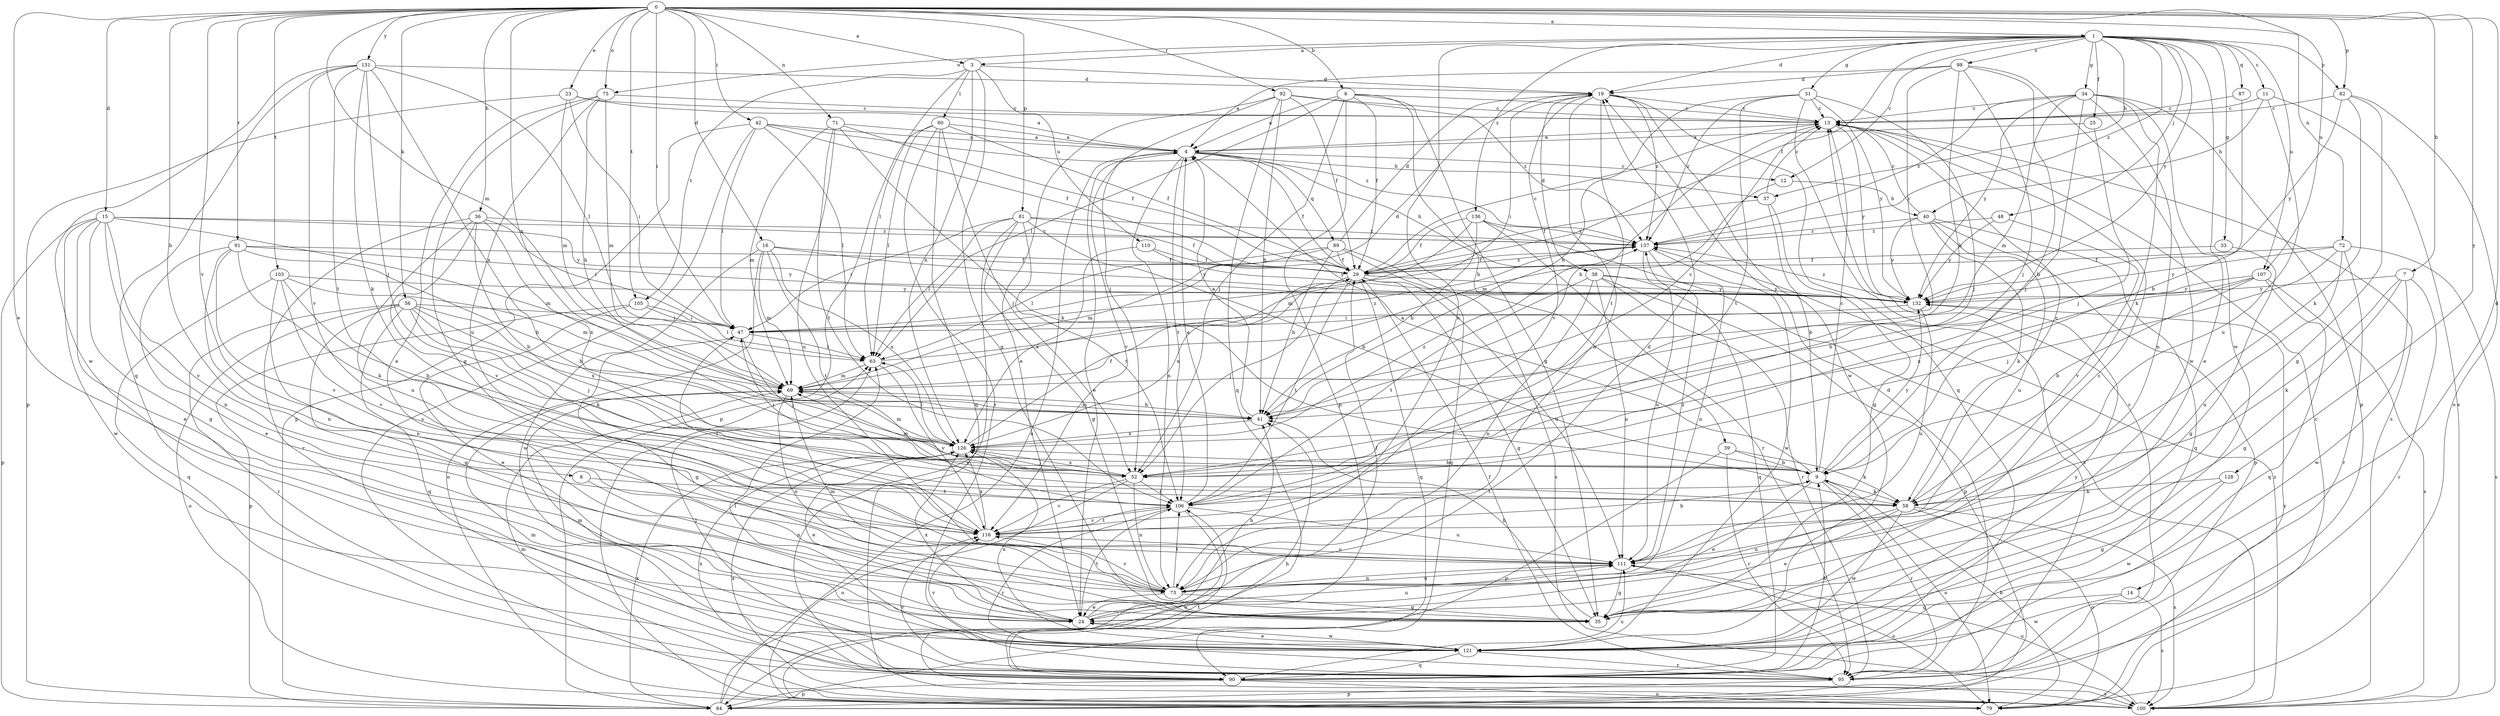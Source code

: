 strict digraph  {
0;
1;
3;
4;
6;
7;
8;
9;
11;
12;
13;
14;
15;
16;
19;
23;
24;
25;
29;
31;
33;
34;
35;
36;
37;
38;
39;
40;
41;
42;
47;
48;
52;
56;
58;
60;
63;
69;
71;
72;
73;
75;
79;
81;
82;
84;
87;
89;
90;
91;
92;
95;
98;
100;
103;
105;
106;
107;
110;
111;
116;
121;
126;
128;
131;
132;
136;
137;
0 -> 1  [label=a];
0 -> 3  [label=a];
0 -> 6  [label=b];
0 -> 7  [label=b];
0 -> 8  [label=b];
0 -> 14  [label=d];
0 -> 15  [label=d];
0 -> 16  [label=d];
0 -> 23  [label=e];
0 -> 24  [label=e];
0 -> 36  [label=h];
0 -> 42  [label=i];
0 -> 47  [label=i];
0 -> 56  [label=k];
0 -> 69  [label=m];
0 -> 71  [label=n];
0 -> 72  [label=n];
0 -> 75  [label=o];
0 -> 81  [label=p];
0 -> 82  [label=p];
0 -> 91  [label=r];
0 -> 92  [label=r];
0 -> 103  [label=t];
0 -> 105  [label=t];
0 -> 107  [label=u];
0 -> 116  [label=v];
0 -> 126  [label=x];
0 -> 128  [label=y];
0 -> 131  [label=y];
1 -> 3  [label=a];
1 -> 11  [label=c];
1 -> 12  [label=c];
1 -> 19  [label=d];
1 -> 25  [label=f];
1 -> 29  [label=f];
1 -> 31  [label=g];
1 -> 33  [label=g];
1 -> 34  [label=g];
1 -> 37  [label=h];
1 -> 48  [label=j];
1 -> 73  [label=n];
1 -> 75  [label=o];
1 -> 82  [label=p];
1 -> 87  [label=q];
1 -> 98  [label=s];
1 -> 107  [label=u];
1 -> 121  [label=w];
1 -> 132  [label=y];
1 -> 136  [label=z];
1 -> 137  [label=z];
3 -> 19  [label=d];
3 -> 35  [label=g];
3 -> 60  [label=l];
3 -> 63  [label=l];
3 -> 105  [label=t];
3 -> 110  [label=u];
3 -> 126  [label=x];
4 -> 12  [label=c];
4 -> 24  [label=e];
4 -> 29  [label=f];
4 -> 37  [label=h];
4 -> 38  [label=h];
4 -> 73  [label=n];
4 -> 89  [label=q];
4 -> 106  [label=t];
4 -> 116  [label=v];
6 -> 4  [label=a];
6 -> 13  [label=c];
6 -> 29  [label=f];
6 -> 35  [label=g];
6 -> 39  [label=h];
6 -> 52  [label=j];
6 -> 63  [label=l];
6 -> 84  [label=p];
7 -> 35  [label=g];
7 -> 58  [label=k];
7 -> 95  [label=r];
7 -> 121  [label=w];
7 -> 132  [label=y];
8 -> 73  [label=n];
8 -> 106  [label=t];
9 -> 4  [label=a];
9 -> 13  [label=c];
9 -> 24  [label=e];
9 -> 58  [label=k];
9 -> 79  [label=o];
9 -> 95  [label=r];
9 -> 106  [label=t];
9 -> 132  [label=y];
11 -> 13  [label=c];
11 -> 40  [label=h];
11 -> 100  [label=s];
11 -> 111  [label=u];
12 -> 40  [label=h];
12 -> 69  [label=m];
13 -> 4  [label=a];
13 -> 41  [label=h];
13 -> 100  [label=s];
13 -> 132  [label=y];
14 -> 35  [label=g];
14 -> 100  [label=s];
14 -> 121  [label=w];
15 -> 24  [label=e];
15 -> 35  [label=g];
15 -> 69  [label=m];
15 -> 73  [label=n];
15 -> 84  [label=p];
15 -> 116  [label=v];
15 -> 121  [label=w];
15 -> 132  [label=y];
15 -> 137  [label=z];
16 -> 29  [label=f];
16 -> 69  [label=m];
16 -> 79  [label=o];
16 -> 106  [label=t];
16 -> 121  [label=w];
16 -> 126  [label=x];
16 -> 132  [label=y];
19 -> 13  [label=c];
19 -> 47  [label=i];
19 -> 73  [label=n];
19 -> 90  [label=q];
19 -> 106  [label=t];
19 -> 116  [label=v];
19 -> 121  [label=w];
19 -> 137  [label=z];
23 -> 4  [label=a];
23 -> 13  [label=c];
23 -> 47  [label=i];
23 -> 69  [label=m];
23 -> 84  [label=p];
24 -> 29  [label=f];
24 -> 41  [label=h];
24 -> 106  [label=t];
24 -> 111  [label=u];
24 -> 121  [label=w];
24 -> 126  [label=x];
25 -> 4  [label=a];
25 -> 52  [label=j];
29 -> 13  [label=c];
29 -> 35  [label=g];
29 -> 52  [label=j];
29 -> 90  [label=q];
29 -> 106  [label=t];
29 -> 111  [label=u];
29 -> 126  [label=x];
29 -> 132  [label=y];
29 -> 137  [label=z];
31 -> 13  [label=c];
31 -> 41  [label=h];
31 -> 52  [label=j];
31 -> 95  [label=r];
31 -> 106  [label=t];
31 -> 132  [label=y];
31 -> 137  [label=z];
33 -> 29  [label=f];
33 -> 35  [label=g];
34 -> 13  [label=c];
34 -> 24  [label=e];
34 -> 52  [label=j];
34 -> 58  [label=k];
34 -> 69  [label=m];
34 -> 73  [label=n];
34 -> 84  [label=p];
34 -> 132  [label=y];
34 -> 137  [label=z];
35 -> 13  [label=c];
35 -> 41  [label=h];
36 -> 9  [label=b];
36 -> 47  [label=i];
36 -> 95  [label=r];
36 -> 111  [label=u];
36 -> 116  [label=v];
36 -> 126  [label=x];
36 -> 137  [label=z];
37 -> 9  [label=b];
37 -> 13  [label=c];
37 -> 29  [label=f];
37 -> 35  [label=g];
38 -> 19  [label=d];
38 -> 73  [label=n];
38 -> 84  [label=p];
38 -> 90  [label=q];
38 -> 95  [label=r];
38 -> 106  [label=t];
38 -> 111  [label=u];
38 -> 132  [label=y];
39 -> 9  [label=b];
39 -> 58  [label=k];
39 -> 84  [label=p];
39 -> 95  [label=r];
40 -> 13  [label=c];
40 -> 58  [label=k];
40 -> 84  [label=p];
40 -> 90  [label=q];
40 -> 111  [label=u];
40 -> 132  [label=y];
40 -> 137  [label=z];
41 -> 4  [label=a];
41 -> 13  [label=c];
41 -> 69  [label=m];
41 -> 126  [label=x];
42 -> 4  [label=a];
42 -> 29  [label=f];
42 -> 47  [label=i];
42 -> 63  [label=l];
42 -> 84  [label=p];
42 -> 100  [label=s];
42 -> 137  [label=z];
47 -> 19  [label=d];
47 -> 35  [label=g];
47 -> 52  [label=j];
47 -> 63  [label=l];
48 -> 116  [label=v];
48 -> 132  [label=y];
48 -> 137  [label=z];
52 -> 47  [label=i];
52 -> 69  [label=m];
52 -> 73  [label=n];
52 -> 79  [label=o];
52 -> 106  [label=t];
52 -> 116  [label=v];
52 -> 126  [label=x];
56 -> 35  [label=g];
56 -> 41  [label=h];
56 -> 47  [label=i];
56 -> 52  [label=j];
56 -> 58  [label=k];
56 -> 79  [label=o];
56 -> 90  [label=q];
56 -> 95  [label=r];
56 -> 126  [label=x];
58 -> 13  [label=c];
58 -> 24  [label=e];
58 -> 73  [label=n];
58 -> 79  [label=o];
58 -> 100  [label=s];
58 -> 121  [label=w];
60 -> 4  [label=a];
60 -> 29  [label=f];
60 -> 52  [label=j];
60 -> 63  [label=l];
60 -> 84  [label=p];
60 -> 90  [label=q];
60 -> 95  [label=r];
63 -> 69  [label=m];
63 -> 116  [label=v];
63 -> 137  [label=z];
69 -> 41  [label=h];
69 -> 73  [label=n];
71 -> 4  [label=a];
71 -> 29  [label=f];
71 -> 58  [label=k];
71 -> 69  [label=m];
71 -> 106  [label=t];
71 -> 111  [label=u];
72 -> 29  [label=f];
72 -> 52  [label=j];
72 -> 95  [label=r];
72 -> 100  [label=s];
72 -> 111  [label=u];
72 -> 132  [label=y];
73 -> 19  [label=d];
73 -> 24  [label=e];
73 -> 35  [label=g];
73 -> 69  [label=m];
73 -> 106  [label=t];
73 -> 111  [label=u];
73 -> 116  [label=v];
75 -> 13  [label=c];
75 -> 24  [label=e];
75 -> 35  [label=g];
75 -> 41  [label=h];
75 -> 69  [label=m];
75 -> 111  [label=u];
79 -> 9  [label=b];
79 -> 13  [label=c];
79 -> 63  [label=l];
79 -> 132  [label=y];
81 -> 9  [label=b];
81 -> 29  [label=f];
81 -> 35  [label=g];
81 -> 47  [label=i];
81 -> 63  [label=l];
81 -> 100  [label=s];
81 -> 106  [label=t];
81 -> 137  [label=z];
82 -> 13  [label=c];
82 -> 35  [label=g];
82 -> 58  [label=k];
82 -> 79  [label=o];
82 -> 132  [label=y];
84 -> 4  [label=a];
84 -> 41  [label=h];
84 -> 126  [label=x];
87 -> 9  [label=b];
87 -> 13  [label=c];
89 -> 19  [label=d];
89 -> 29  [label=f];
89 -> 41  [label=h];
89 -> 63  [label=l];
89 -> 69  [label=m];
89 -> 90  [label=q];
89 -> 100  [label=s];
90 -> 9  [label=b];
90 -> 79  [label=o];
90 -> 84  [label=p];
90 -> 100  [label=s];
90 -> 111  [label=u];
90 -> 126  [label=x];
91 -> 24  [label=e];
91 -> 29  [label=f];
91 -> 41  [label=h];
91 -> 58  [label=k];
91 -> 73  [label=n];
91 -> 116  [label=v];
91 -> 132  [label=y];
92 -> 13  [label=c];
92 -> 24  [label=e];
92 -> 29  [label=f];
92 -> 41  [label=h];
92 -> 52  [label=j];
92 -> 90  [label=q];
92 -> 137  [label=z];
95 -> 13  [label=c];
95 -> 19  [label=d];
95 -> 29  [label=f];
95 -> 63  [label=l];
95 -> 69  [label=m];
95 -> 84  [label=p];
95 -> 116  [label=v];
98 -> 4  [label=a];
98 -> 9  [label=b];
98 -> 19  [label=d];
98 -> 41  [label=h];
98 -> 47  [label=i];
98 -> 52  [label=j];
98 -> 121  [label=w];
100 -> 69  [label=m];
100 -> 106  [label=t];
100 -> 111  [label=u];
100 -> 126  [label=x];
100 -> 137  [label=z];
103 -> 9  [label=b];
103 -> 69  [label=m];
103 -> 73  [label=n];
103 -> 90  [label=q];
103 -> 116  [label=v];
103 -> 132  [label=y];
105 -> 24  [label=e];
105 -> 47  [label=i];
105 -> 63  [label=l];
105 -> 84  [label=p];
106 -> 4  [label=a];
106 -> 79  [label=o];
106 -> 95  [label=r];
106 -> 111  [label=u];
106 -> 116  [label=v];
107 -> 9  [label=b];
107 -> 41  [label=h];
107 -> 90  [label=q];
107 -> 100  [label=s];
107 -> 126  [label=x];
107 -> 132  [label=y];
110 -> 29  [label=f];
110 -> 126  [label=x];
110 -> 132  [label=y];
111 -> 35  [label=g];
111 -> 73  [label=n];
111 -> 79  [label=o];
111 -> 137  [label=z];
116 -> 9  [label=b];
116 -> 47  [label=i];
116 -> 106  [label=t];
116 -> 111  [label=u];
116 -> 126  [label=x];
121 -> 24  [label=e];
121 -> 63  [label=l];
121 -> 69  [label=m];
121 -> 90  [label=q];
121 -> 95  [label=r];
121 -> 116  [label=v];
121 -> 126  [label=x];
121 -> 132  [label=y];
126 -> 9  [label=b];
126 -> 24  [label=e];
126 -> 29  [label=f];
126 -> 52  [label=j];
126 -> 63  [label=l];
126 -> 69  [label=m];
126 -> 137  [label=z];
128 -> 35  [label=g];
128 -> 58  [label=k];
128 -> 121  [label=w];
131 -> 19  [label=d];
131 -> 52  [label=j];
131 -> 58  [label=k];
131 -> 63  [label=l];
131 -> 90  [label=q];
131 -> 106  [label=t];
131 -> 116  [label=v];
131 -> 121  [label=w];
131 -> 126  [label=x];
132 -> 47  [label=i];
132 -> 111  [label=u];
132 -> 137  [label=z];
136 -> 29  [label=f];
136 -> 41  [label=h];
136 -> 69  [label=m];
136 -> 95  [label=r];
136 -> 100  [label=s];
136 -> 137  [label=z];
137 -> 29  [label=f];
137 -> 73  [label=n];
137 -> 111  [label=u];
137 -> 121  [label=w];
}
